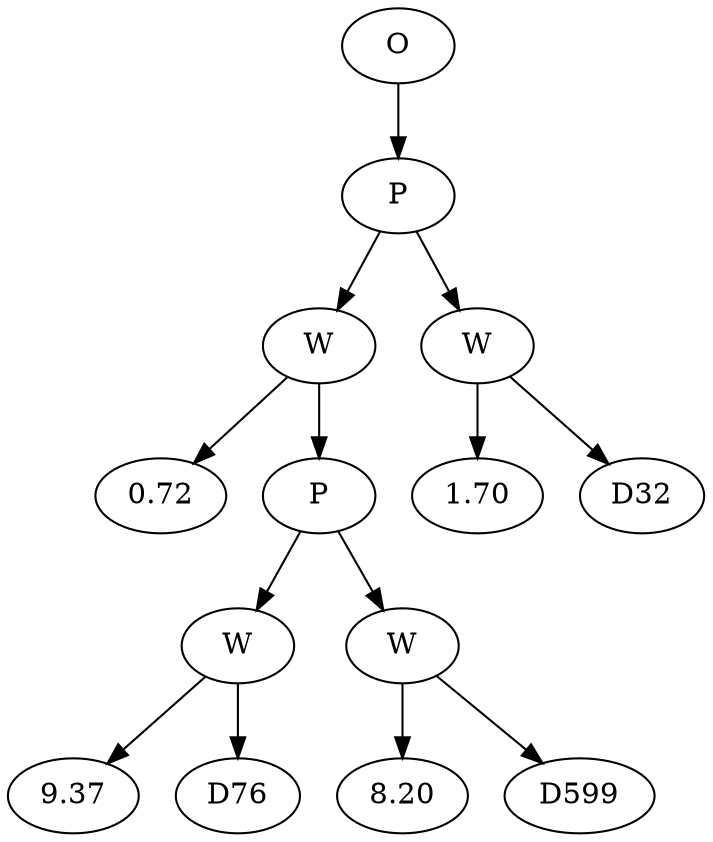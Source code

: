 // Tree
digraph {
	18409125 [label=O]
	18409126 [label=P]
	18409125 -> 18409126
	18409127 [label=W]
	18409126 -> 18409127
	18409128 [label=0.72]
	18409127 -> 18409128
	18409129 [label=P]
	18409127 -> 18409129
	18409130 [label=W]
	18409129 -> 18409130
	18409131 [label=9.37]
	18409130 -> 18409131
	18409132 [label=D76]
	18409130 -> 18409132
	18409133 [label=W]
	18409129 -> 18409133
	18409134 [label=8.20]
	18409133 -> 18409134
	18409135 [label=D599]
	18409133 -> 18409135
	18409136 [label=W]
	18409126 -> 18409136
	18409137 [label=1.70]
	18409136 -> 18409137
	18409138 [label=D32]
	18409136 -> 18409138
}
